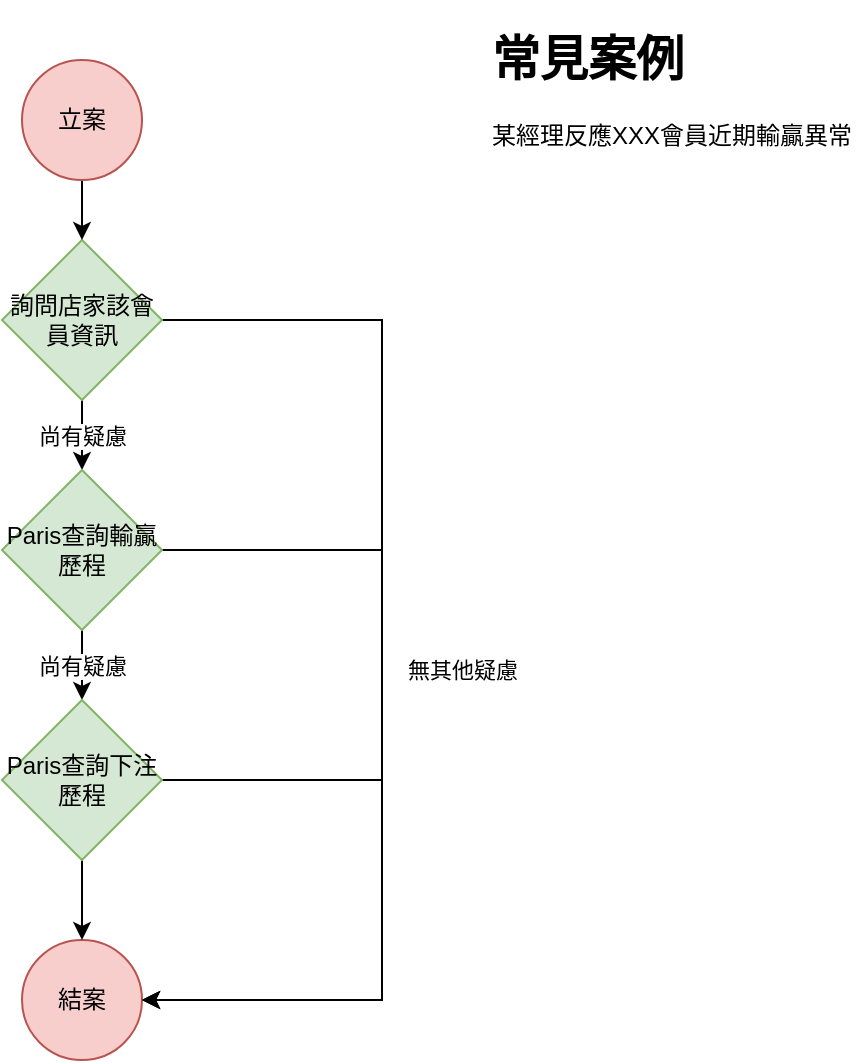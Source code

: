<mxfile version="13.8.2" type="github">
  <diagram id="u1OFBZ_wsdvVigk9kQxi" name="異常客人查詢">
    <mxGraphModel dx="946" dy="614" grid="1" gridSize="10" guides="1" tooltips="1" connect="1" arrows="1" fold="1" page="1" pageScale="1" pageWidth="827" pageHeight="1169" math="0" shadow="0">
      <root>
        <mxCell id="0" />
        <mxCell id="1" parent="0" />
        <mxCell id="0Ia2CwPW3c3o2S4HfaaG-7" value="無其他疑慮" style="edgeStyle=orthogonalEdgeStyle;rounded=0;orthogonalLoop=1;jettySize=auto;html=1;entryX=1;entryY=0.5;entryDx=0;entryDy=0;" edge="1" parent="1" source="0Ia2CwPW3c3o2S4HfaaG-1" target="0Ia2CwPW3c3o2S4HfaaG-6">
          <mxGeometry y="40" relative="1" as="geometry">
            <mxPoint x="430" y="520" as="targetPoint" />
            <Array as="points">
              <mxPoint x="480" y="190" />
              <mxPoint x="480" y="530" />
            </Array>
            <mxPoint as="offset" />
          </mxGeometry>
        </mxCell>
        <mxCell id="0Ia2CwPW3c3o2S4HfaaG-9" value="尚有疑慮&lt;br&gt;" style="edgeStyle=orthogonalEdgeStyle;rounded=0;orthogonalLoop=1;jettySize=auto;html=1;" edge="1" parent="1" source="0Ia2CwPW3c3o2S4HfaaG-1" target="0Ia2CwPW3c3o2S4HfaaG-8">
          <mxGeometry relative="1" as="geometry" />
        </mxCell>
        <mxCell id="0Ia2CwPW3c3o2S4HfaaG-1" value="詢問店家該會員資訊" style="rhombus;whiteSpace=wrap;html=1;fillColor=#d5e8d4;strokeColor=#82b366;" vertex="1" parent="1">
          <mxGeometry x="290" y="150" width="80" height="80" as="geometry" />
        </mxCell>
        <mxCell id="0Ia2CwPW3c3o2S4HfaaG-4" value="" style="edgeStyle=orthogonalEdgeStyle;rounded=0;orthogonalLoop=1;jettySize=auto;html=1;" edge="1" parent="1" source="0Ia2CwPW3c3o2S4HfaaG-3" target="0Ia2CwPW3c3o2S4HfaaG-1">
          <mxGeometry relative="1" as="geometry" />
        </mxCell>
        <mxCell id="0Ia2CwPW3c3o2S4HfaaG-3" value="立案" style="ellipse;whiteSpace=wrap;html=1;aspect=fixed;fillColor=#f8cecc;strokeColor=#b85450;" vertex="1" parent="1">
          <mxGeometry x="300" y="60" width="60" height="60" as="geometry" />
        </mxCell>
        <mxCell id="0Ia2CwPW3c3o2S4HfaaG-5" value="&lt;h1&gt;常見案例&lt;/h1&gt;&lt;p&gt;某經理反應XXX會員近期輸贏異常&lt;/p&gt;" style="text;html=1;strokeColor=none;fillColor=none;spacing=5;spacingTop=-20;whiteSpace=wrap;overflow=hidden;rounded=0;" vertex="1" parent="1">
          <mxGeometry x="530" y="40" width="190" height="120" as="geometry" />
        </mxCell>
        <mxCell id="0Ia2CwPW3c3o2S4HfaaG-6" value="結案" style="ellipse;whiteSpace=wrap;html=1;aspect=fixed;fillColor=#f8cecc;strokeColor=#b85450;" vertex="1" parent="1">
          <mxGeometry x="300" y="500" width="60" height="60" as="geometry" />
        </mxCell>
        <mxCell id="0Ia2CwPW3c3o2S4HfaaG-11" value="尚有疑慮" style="edgeStyle=orthogonalEdgeStyle;rounded=0;orthogonalLoop=1;jettySize=auto;html=1;" edge="1" parent="1" source="0Ia2CwPW3c3o2S4HfaaG-8" target="0Ia2CwPW3c3o2S4HfaaG-10">
          <mxGeometry relative="1" as="geometry" />
        </mxCell>
        <mxCell id="0Ia2CwPW3c3o2S4HfaaG-13" style="edgeStyle=orthogonalEdgeStyle;rounded=0;orthogonalLoop=1;jettySize=auto;html=1;entryX=1;entryY=0.5;entryDx=0;entryDy=0;" edge="1" parent="1" source="0Ia2CwPW3c3o2S4HfaaG-8" target="0Ia2CwPW3c3o2S4HfaaG-6">
          <mxGeometry relative="1" as="geometry">
            <mxPoint x="540" y="590" as="targetPoint" />
            <Array as="points">
              <mxPoint x="480" y="305" />
              <mxPoint x="480" y="530" />
            </Array>
          </mxGeometry>
        </mxCell>
        <mxCell id="0Ia2CwPW3c3o2S4HfaaG-8" value="Paris查詢輸贏歷程" style="rhombus;whiteSpace=wrap;html=1;fillColor=#d5e8d4;strokeColor=#82b366;" vertex="1" parent="1">
          <mxGeometry x="290" y="265" width="80" height="80" as="geometry" />
        </mxCell>
        <mxCell id="0Ia2CwPW3c3o2S4HfaaG-12" value="" style="edgeStyle=orthogonalEdgeStyle;rounded=0;orthogonalLoop=1;jettySize=auto;html=1;" edge="1" parent="1" source="0Ia2CwPW3c3o2S4HfaaG-10" target="0Ia2CwPW3c3o2S4HfaaG-6">
          <mxGeometry relative="1" as="geometry" />
        </mxCell>
        <mxCell id="0Ia2CwPW3c3o2S4HfaaG-14" style="edgeStyle=orthogonalEdgeStyle;rounded=0;orthogonalLoop=1;jettySize=auto;html=1;entryX=1;entryY=0.5;entryDx=0;entryDy=0;" edge="1" parent="1" source="0Ia2CwPW3c3o2S4HfaaG-10" target="0Ia2CwPW3c3o2S4HfaaG-6">
          <mxGeometry relative="1" as="geometry">
            <mxPoint x="380" y="530" as="targetPoint" />
            <Array as="points">
              <mxPoint x="480" y="420" />
              <mxPoint x="480" y="530" />
            </Array>
          </mxGeometry>
        </mxCell>
        <mxCell id="0Ia2CwPW3c3o2S4HfaaG-10" value="Paris查詢下注歷程" style="rhombus;whiteSpace=wrap;html=1;fillColor=#d5e8d4;strokeColor=#82b366;" vertex="1" parent="1">
          <mxGeometry x="290" y="380" width="80" height="80" as="geometry" />
        </mxCell>
      </root>
    </mxGraphModel>
  </diagram>
</mxfile>
